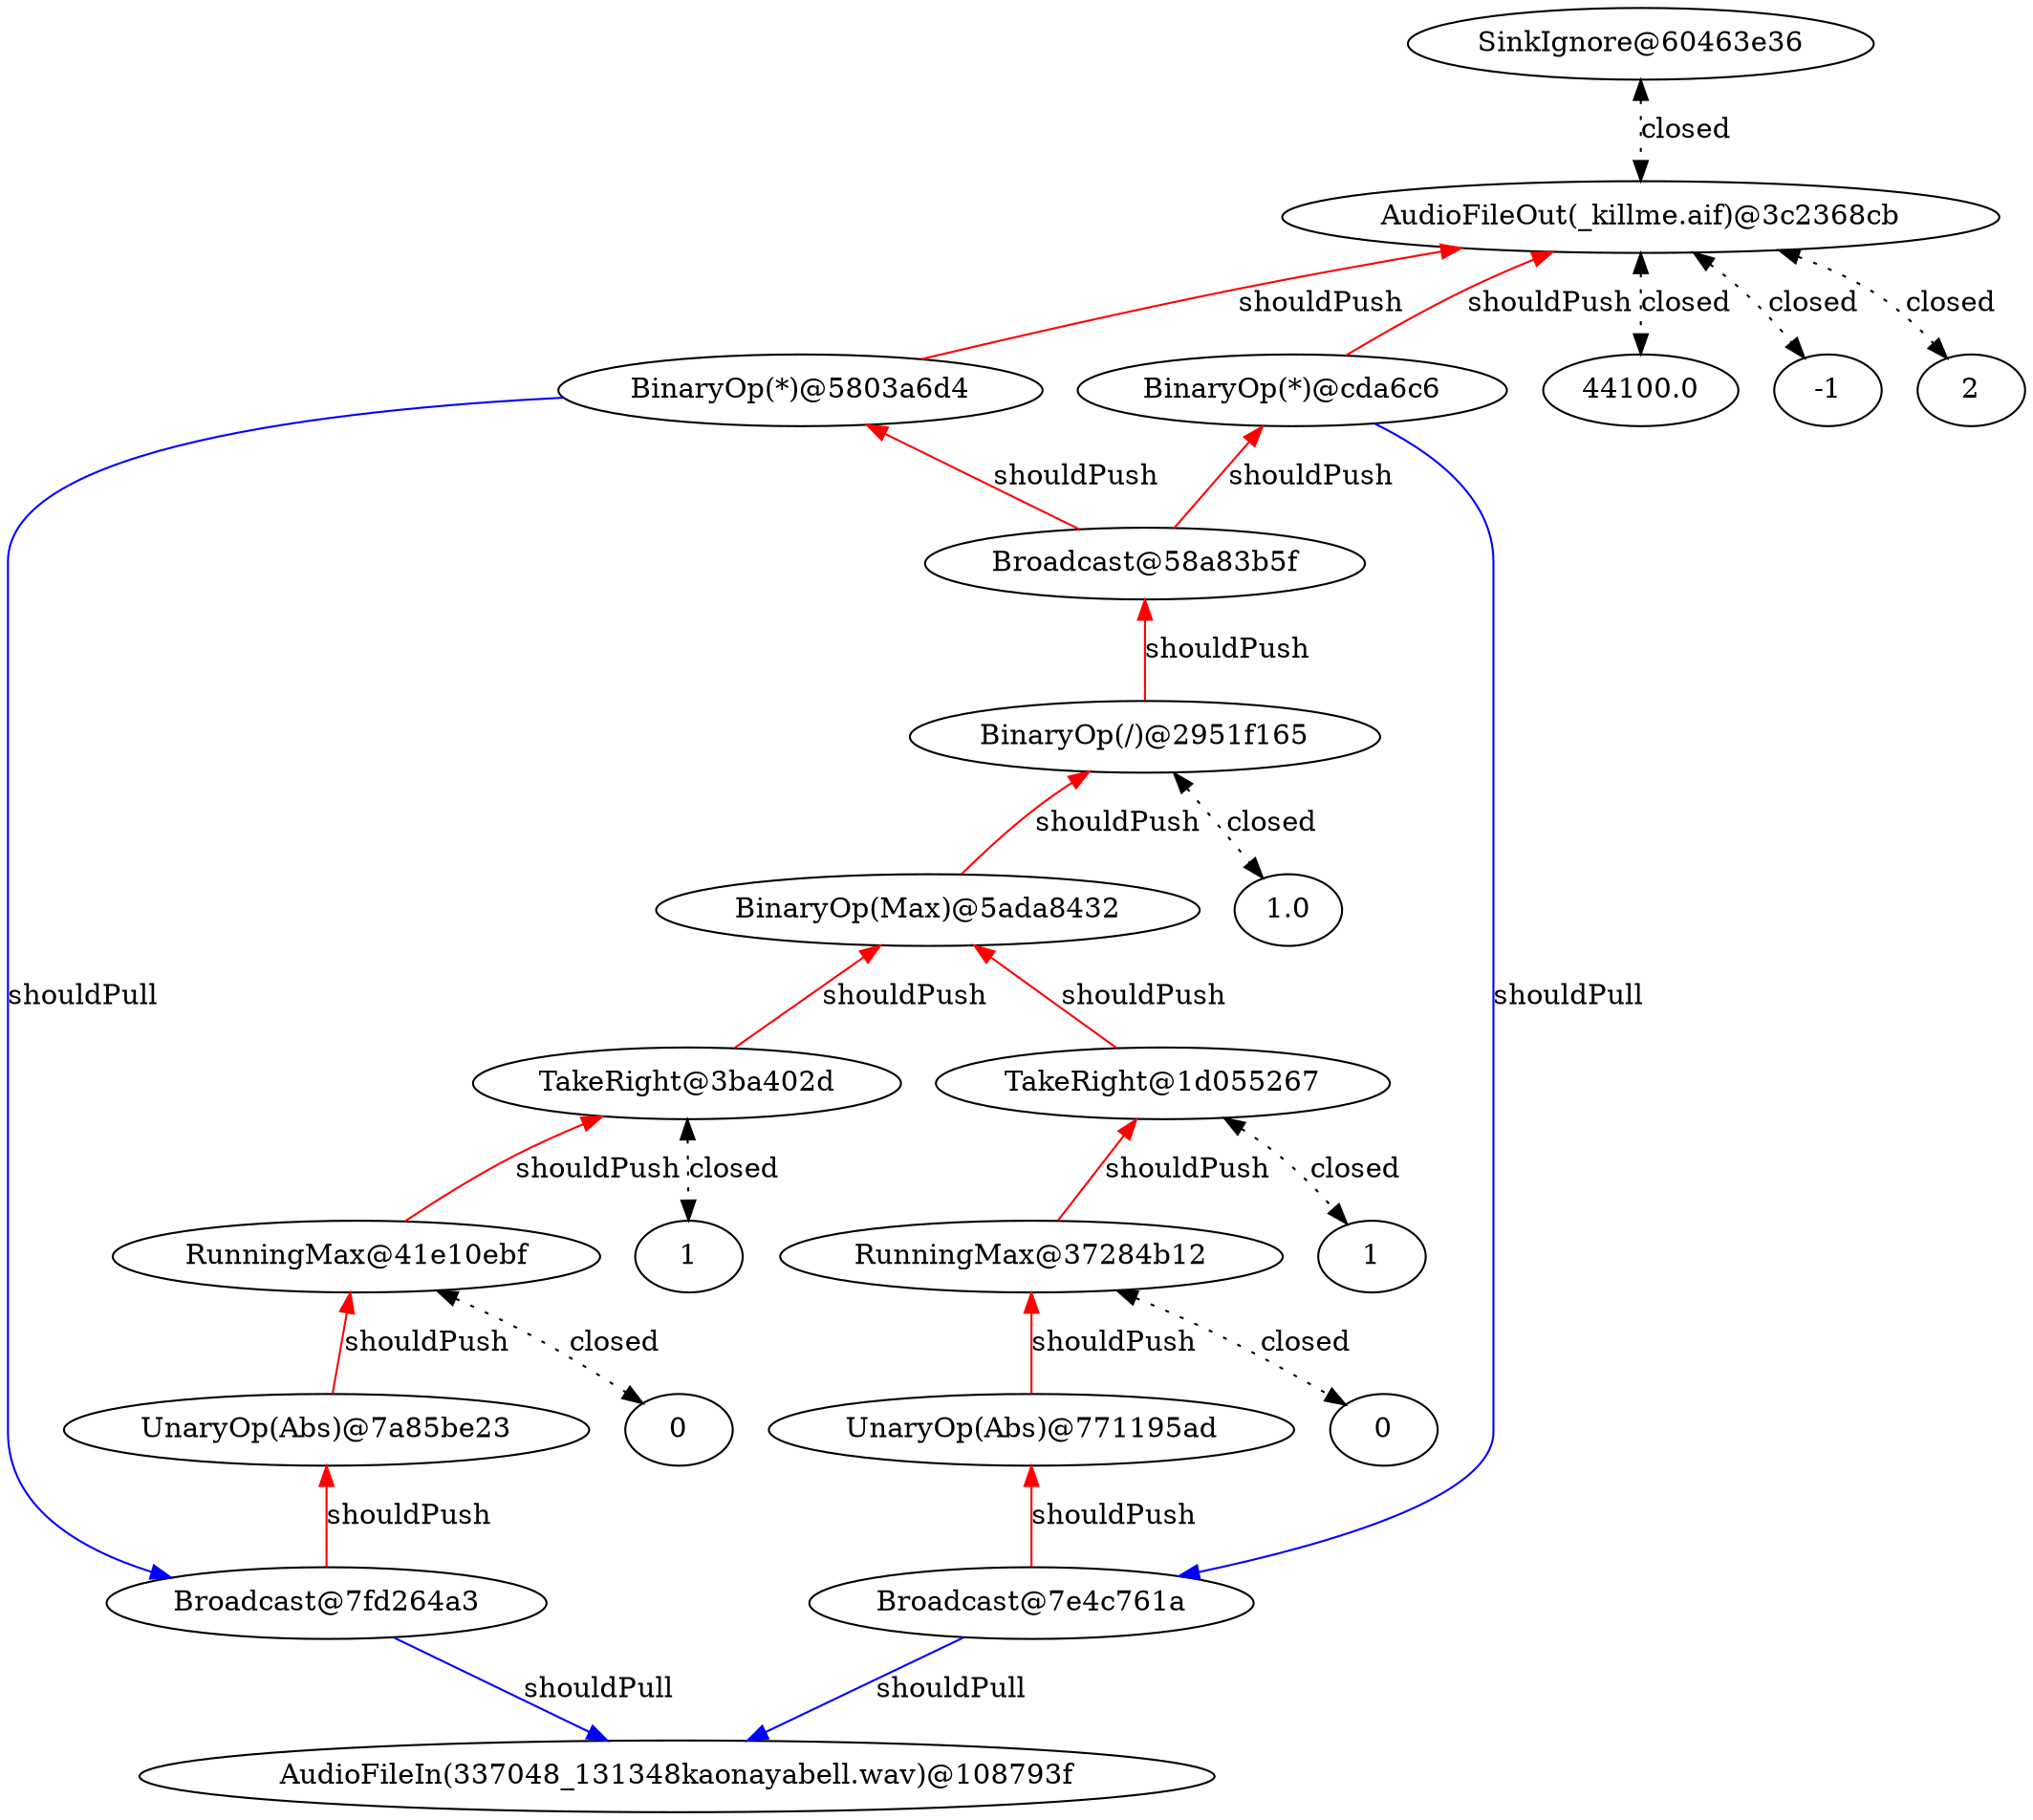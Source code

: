 digraph waits {
  N0 [label="AudioFileIn(337048_131348kaonayabell.wav)@108793f"];
  N1 [label="Broadcast@7fd264a3"];
  N2 [label="UnaryOp(Abs)@7a85be23"];
  N3 [label="Broadcast@7e4c761a"];
  N4 [label="UnaryOp(Abs)@771195ad"];
  N5 [label="0"];
  N6 [label="RunningMax@41e10ebf"];
  N7 [label="0"];
  N8 [label="RunningMax@37284b12"];
  N9 [label="1"];
  N10 [label="TakeRight@3ba402d"];
  N11 [label="1"];
  N12 [label="TakeRight@1d055267"];
  N13 [label="BinaryOp(Max)@5ada8432"];
  N14 [label="1.0"];
  N15 [label="BinaryOp(/)@2951f165"];
  N16 [label="Broadcast@58a83b5f"];
  N17 [label="BinaryOp(*)@5803a6d4"];
  N18 [label="BinaryOp(*)@cda6c6"];
  N19 [label="44100.0"];
  N20 [label="-1"];
  N21 [label="2"];
  N22 [label="AudioFileOut(_killme.aif)@3c2368cb"];
  N23 [label="SinkIgnore@60463e36"];
  N1 -> N0 [label=shouldPull, color=blue];
  N2 -> N1 [label=shouldPush, color=red, dir=back];
  N3 -> N0 [label=shouldPull, color=blue];
  N4 -> N3 [label=shouldPush, color=red, dir=back];
  N6 -> N2 [label=shouldPush, color=red, dir=back];
  N6 -> N5 [style=dotted, label=closed, dir=both];
  N8 -> N4 [label=shouldPush, color=red, dir=back];
  N8 -> N7 [style=dotted, label=closed, dir=both];
  N10 -> N6 [label=shouldPush, color=red, dir=back];
  N10 -> N9 [style=dotted, label=closed, dir=both];
  N12 -> N8 [label=shouldPush, color=red, dir=back];
  N12 -> N11 [style=dotted, label=closed, dir=both];
  N13 -> N10 [label=shouldPush, color=red, dir=back];
  N13 -> N12 [label=shouldPush, color=red, dir=back];
  N15 -> N14 [style=dotted, label=closed, dir=both];
  N15 -> N13 [label=shouldPush, color=red, dir=back];
  N16 -> N15 [label=shouldPush, color=red, dir=back];
  N17 -> N1 [label=shouldPull, color=blue];
  N17 -> N16 [label=shouldPush, color=red, dir=back];
  N18 -> N3 [label=shouldPull, color=blue];
  N18 -> N16 [label=shouldPush, color=red, dir=back];
  N22 -> N20 [style=dotted, label=closed, dir=both];
  N22 -> N21 [style=dotted, label=closed, dir=both];
  N22 -> N19 [style=dotted, label=closed, dir=both];
  N22 -> N17 [label=shouldPush, color=red, dir=back];
  N22 -> N18 [label=shouldPush, color=red, dir=back];
  N23 -> N22 [style=dotted, label=closed, dir=both];
}
